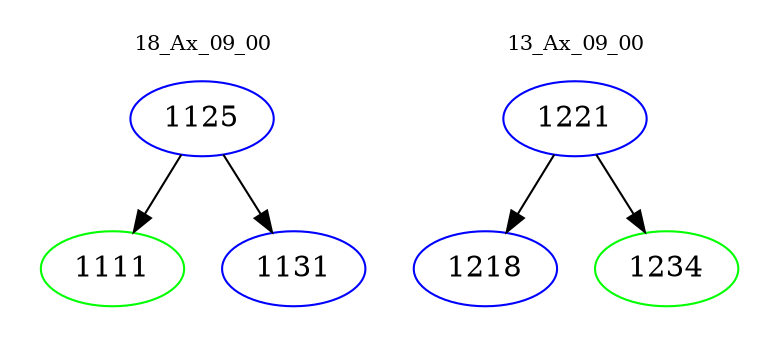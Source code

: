 digraph{
subgraph cluster_0 {
color = white
label = "18_Ax_09_00";
fontsize=10;
T0_1125 [label="1125", color="blue"]
T0_1125 -> T0_1111 [color="black"]
T0_1111 [label="1111", color="green"]
T0_1125 -> T0_1131 [color="black"]
T0_1131 [label="1131", color="blue"]
}
subgraph cluster_1 {
color = white
label = "13_Ax_09_00";
fontsize=10;
T1_1221 [label="1221", color="blue"]
T1_1221 -> T1_1218 [color="black"]
T1_1218 [label="1218", color="blue"]
T1_1221 -> T1_1234 [color="black"]
T1_1234 [label="1234", color="green"]
}
}

